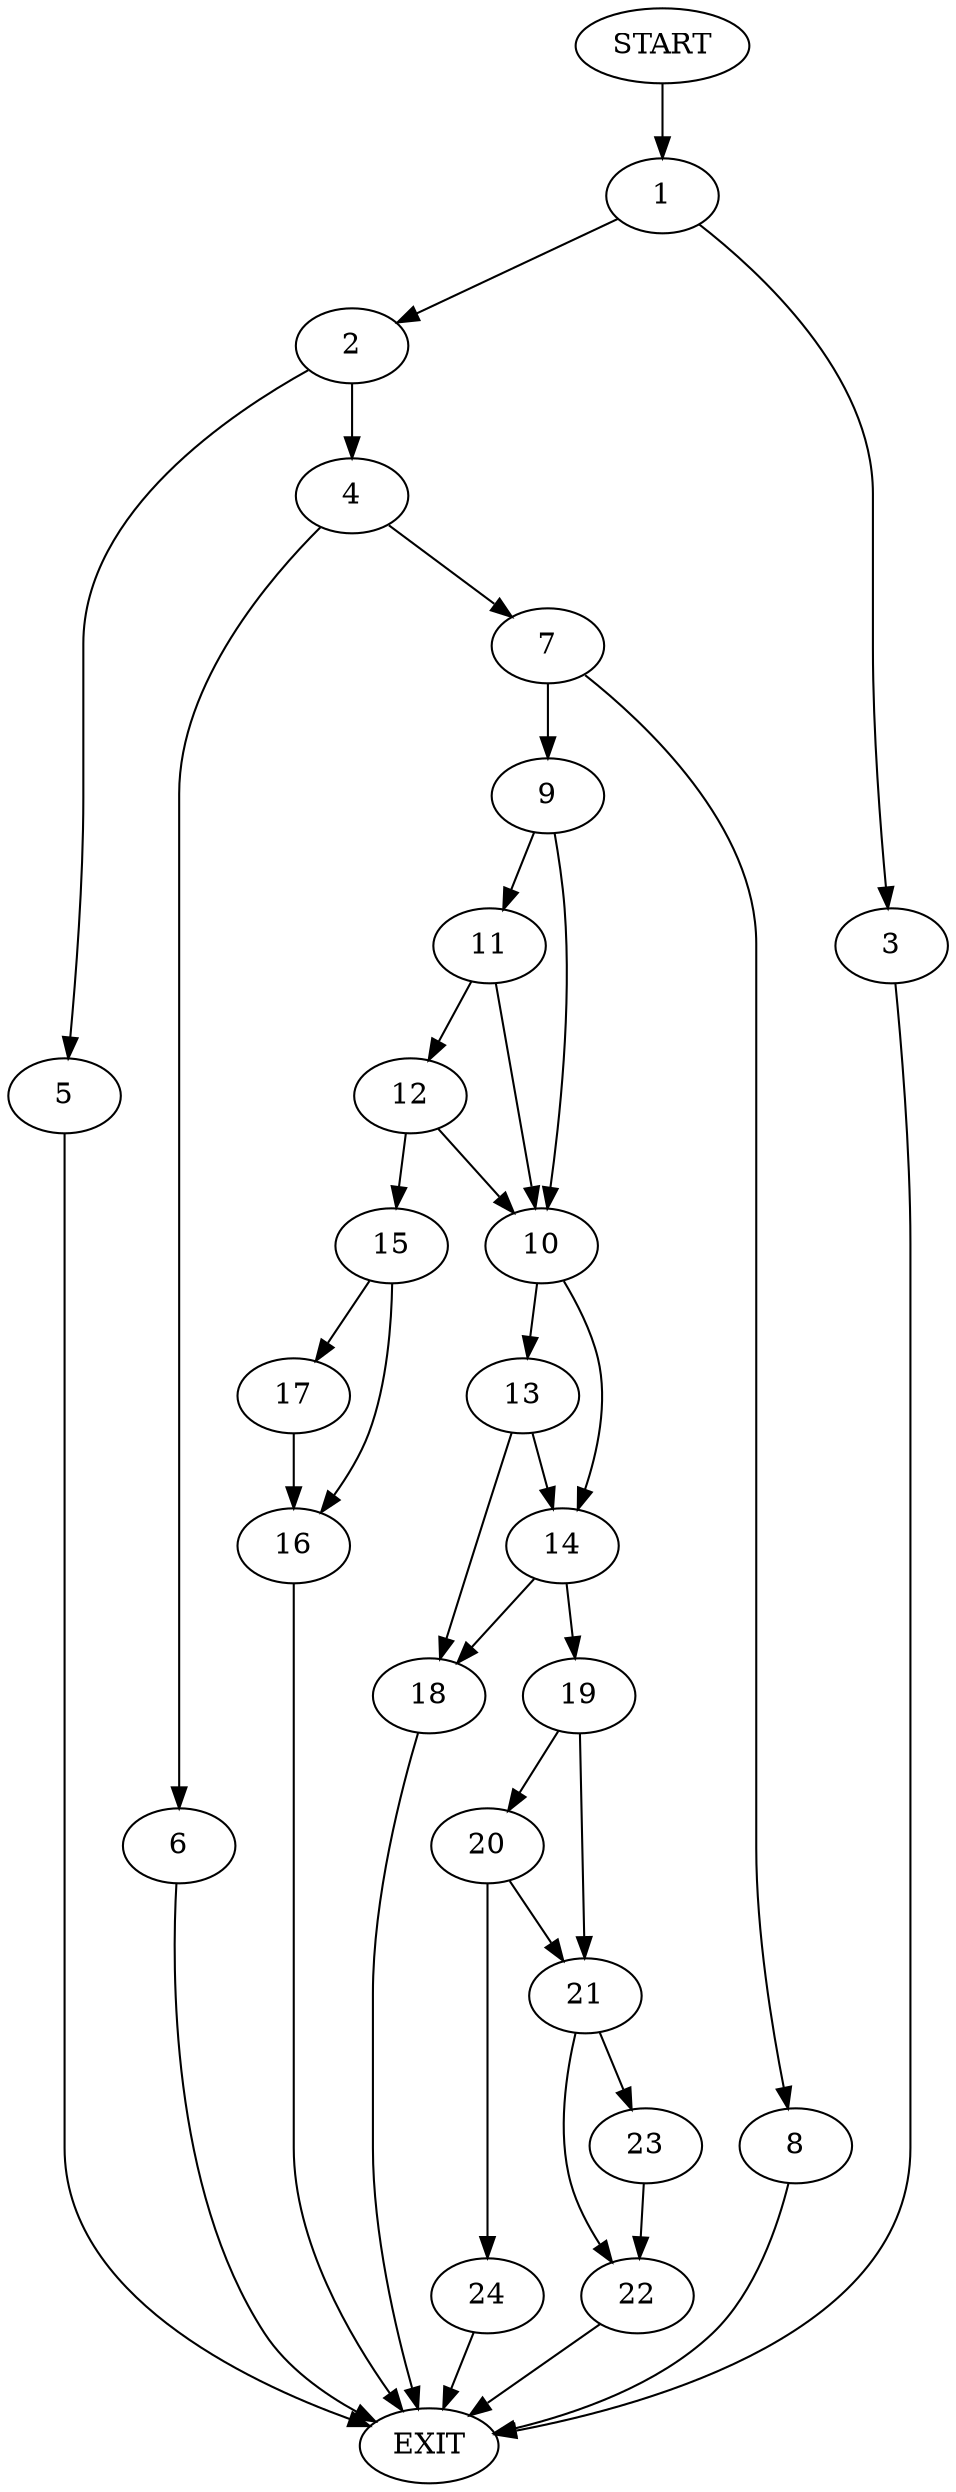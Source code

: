 digraph {
0 [label="START"]
25 [label="EXIT"]
0 -> 1
1 -> 2
1 -> 3
2 -> 4
2 -> 5
3 -> 25
5 -> 25
4 -> 6
4 -> 7
7 -> 8
7 -> 9
6 -> 25
9 -> 10
9 -> 11
8 -> 25
11 -> 12
11 -> 10
10 -> 13
10 -> 14
12 -> 10
12 -> 15
15 -> 16
15 -> 17
17 -> 16
16 -> 25
13 -> 14
13 -> 18
14 -> 19
14 -> 18
18 -> 25
19 -> 20
19 -> 21
21 -> 22
21 -> 23
20 -> 24
20 -> 21
24 -> 25
22 -> 25
23 -> 22
}
